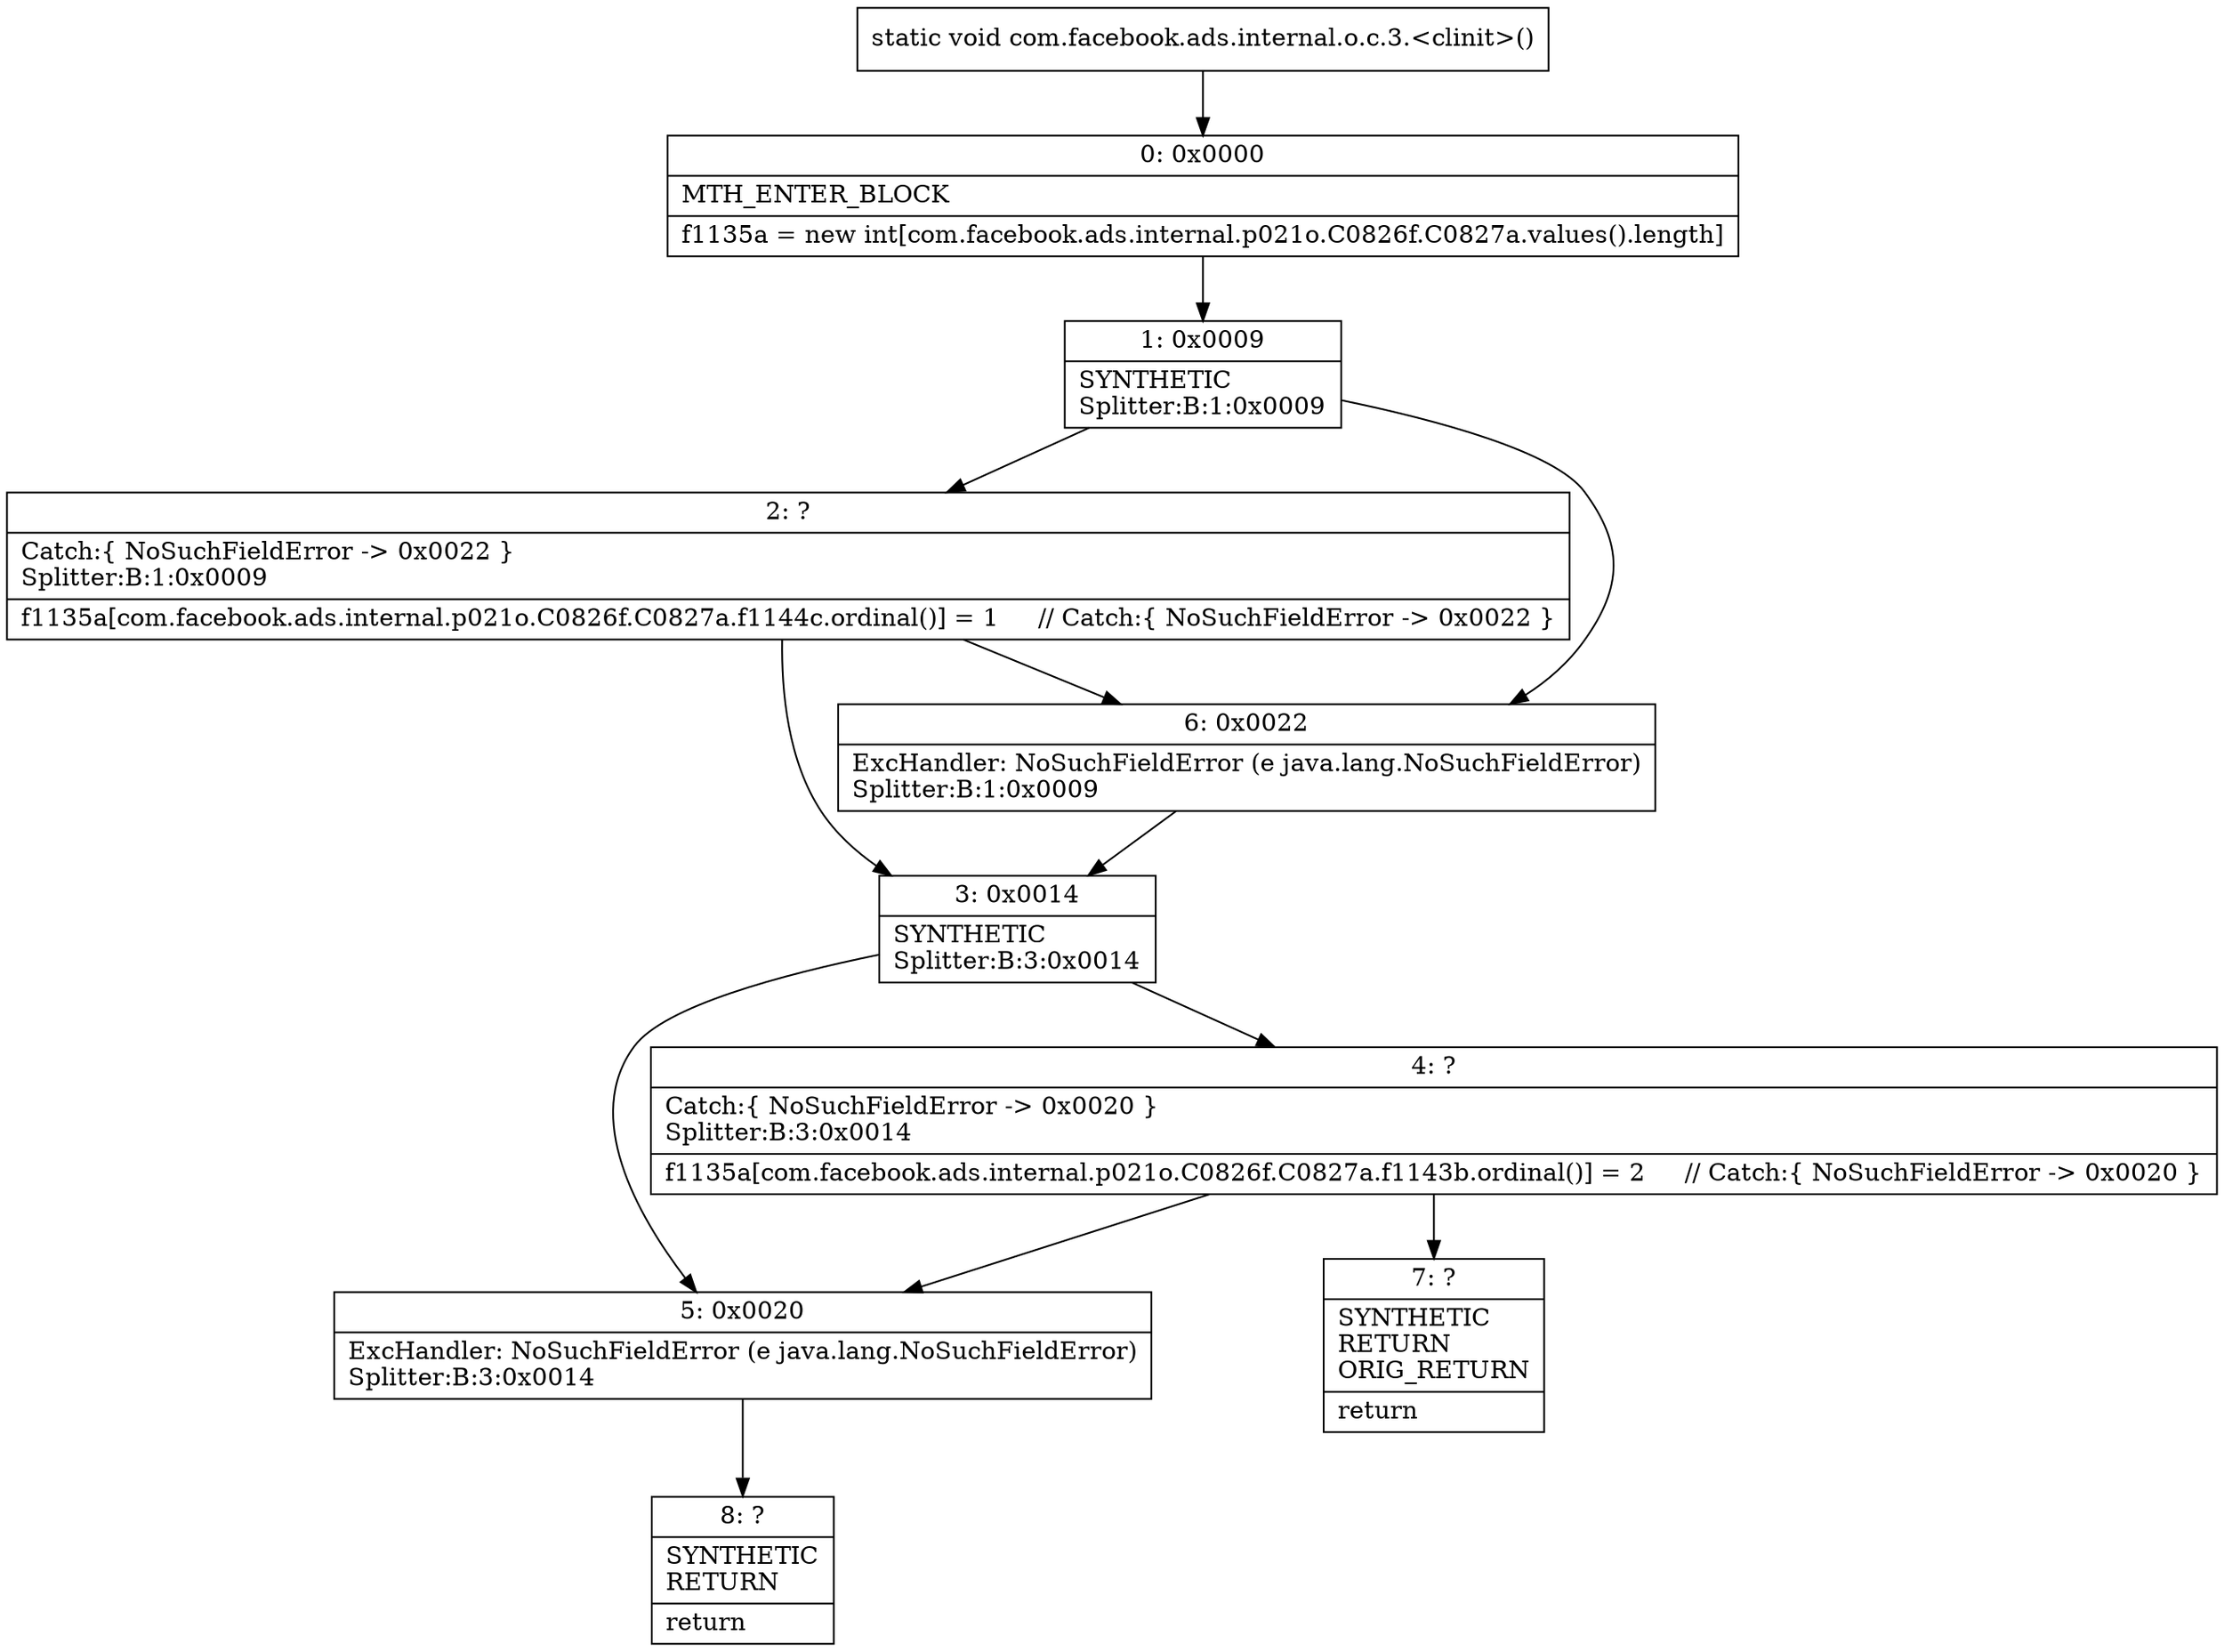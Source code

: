 digraph "CFG forcom.facebook.ads.internal.o.c.3.\<clinit\>()V" {
Node_0 [shape=record,label="{0\:\ 0x0000|MTH_ENTER_BLOCK\l|f1135a = new int[com.facebook.ads.internal.p021o.C0826f.C0827a.values().length]\l}"];
Node_1 [shape=record,label="{1\:\ 0x0009|SYNTHETIC\lSplitter:B:1:0x0009\l}"];
Node_2 [shape=record,label="{2\:\ ?|Catch:\{ NoSuchFieldError \-\> 0x0022 \}\lSplitter:B:1:0x0009\l|f1135a[com.facebook.ads.internal.p021o.C0826f.C0827a.f1144c.ordinal()] = 1     \/\/ Catch:\{ NoSuchFieldError \-\> 0x0022 \}\l}"];
Node_3 [shape=record,label="{3\:\ 0x0014|SYNTHETIC\lSplitter:B:3:0x0014\l}"];
Node_4 [shape=record,label="{4\:\ ?|Catch:\{ NoSuchFieldError \-\> 0x0020 \}\lSplitter:B:3:0x0014\l|f1135a[com.facebook.ads.internal.p021o.C0826f.C0827a.f1143b.ordinal()] = 2     \/\/ Catch:\{ NoSuchFieldError \-\> 0x0020 \}\l}"];
Node_5 [shape=record,label="{5\:\ 0x0020|ExcHandler: NoSuchFieldError (e java.lang.NoSuchFieldError)\lSplitter:B:3:0x0014\l}"];
Node_6 [shape=record,label="{6\:\ 0x0022|ExcHandler: NoSuchFieldError (e java.lang.NoSuchFieldError)\lSplitter:B:1:0x0009\l}"];
Node_7 [shape=record,label="{7\:\ ?|SYNTHETIC\lRETURN\lORIG_RETURN\l|return\l}"];
Node_8 [shape=record,label="{8\:\ ?|SYNTHETIC\lRETURN\l|return\l}"];
MethodNode[shape=record,label="{static void com.facebook.ads.internal.o.c.3.\<clinit\>() }"];
MethodNode -> Node_0;
Node_0 -> Node_1;
Node_1 -> Node_2;
Node_1 -> Node_6;
Node_2 -> Node_3;
Node_2 -> Node_6;
Node_3 -> Node_4;
Node_3 -> Node_5;
Node_4 -> Node_5;
Node_4 -> Node_7;
Node_5 -> Node_8;
Node_6 -> Node_3;
}

